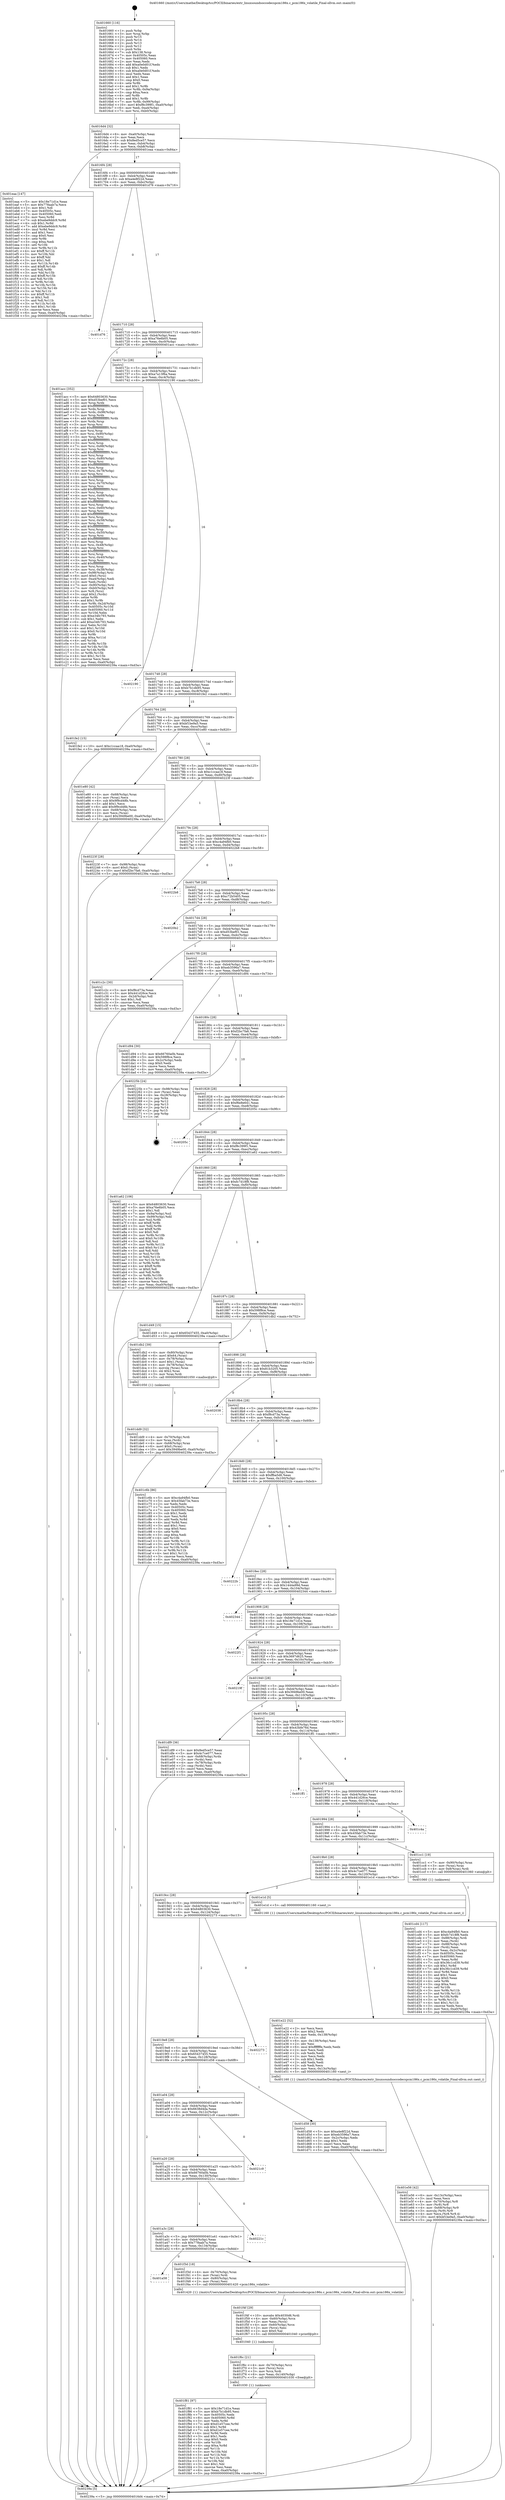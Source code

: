 digraph "0x401660" {
  label = "0x401660 (/mnt/c/Users/mathe/Desktop/tcc/POCII/binaries/extr_linuxsoundsoccodecspcm186x.c_pcm186x_volatile_Final-ollvm.out::main(0))"
  labelloc = "t"
  node[shape=record]

  Entry [label="",width=0.3,height=0.3,shape=circle,fillcolor=black,style=filled]
  "0x4016d4" [label="{
     0x4016d4 [32]\l
     | [instrs]\l
     &nbsp;&nbsp;0x4016d4 \<+6\>: mov -0xa0(%rbp),%eax\l
     &nbsp;&nbsp;0x4016da \<+2\>: mov %eax,%ecx\l
     &nbsp;&nbsp;0x4016dc \<+6\>: sub $0x8ed5ce57,%ecx\l
     &nbsp;&nbsp;0x4016e2 \<+6\>: mov %eax,-0xb4(%rbp)\l
     &nbsp;&nbsp;0x4016e8 \<+6\>: mov %ecx,-0xb8(%rbp)\l
     &nbsp;&nbsp;0x4016ee \<+6\>: je 0000000000401eaa \<main+0x84a\>\l
  }"]
  "0x401eaa" [label="{
     0x401eaa [147]\l
     | [instrs]\l
     &nbsp;&nbsp;0x401eaa \<+5\>: mov $0x18e71d1e,%eax\l
     &nbsp;&nbsp;0x401eaf \<+5\>: mov $0x778aab7a,%ecx\l
     &nbsp;&nbsp;0x401eb4 \<+2\>: mov $0x1,%dl\l
     &nbsp;&nbsp;0x401eb6 \<+7\>: mov 0x40505c,%esi\l
     &nbsp;&nbsp;0x401ebd \<+7\>: mov 0x405060,%edi\l
     &nbsp;&nbsp;0x401ec4 \<+3\>: mov %esi,%r8d\l
     &nbsp;&nbsp;0x401ec7 \<+7\>: sub $0xebe9ddc9,%r8d\l
     &nbsp;&nbsp;0x401ece \<+4\>: sub $0x1,%r8d\l
     &nbsp;&nbsp;0x401ed2 \<+7\>: add $0xebe9ddc9,%r8d\l
     &nbsp;&nbsp;0x401ed9 \<+4\>: imul %r8d,%esi\l
     &nbsp;&nbsp;0x401edd \<+3\>: and $0x1,%esi\l
     &nbsp;&nbsp;0x401ee0 \<+3\>: cmp $0x0,%esi\l
     &nbsp;&nbsp;0x401ee3 \<+4\>: sete %r9b\l
     &nbsp;&nbsp;0x401ee7 \<+3\>: cmp $0xa,%edi\l
     &nbsp;&nbsp;0x401eea \<+4\>: setl %r10b\l
     &nbsp;&nbsp;0x401eee \<+3\>: mov %r9b,%r11b\l
     &nbsp;&nbsp;0x401ef1 \<+4\>: xor $0xff,%r11b\l
     &nbsp;&nbsp;0x401ef5 \<+3\>: mov %r10b,%bl\l
     &nbsp;&nbsp;0x401ef8 \<+3\>: xor $0xff,%bl\l
     &nbsp;&nbsp;0x401efb \<+3\>: xor $0x1,%dl\l
     &nbsp;&nbsp;0x401efe \<+3\>: mov %r11b,%r14b\l
     &nbsp;&nbsp;0x401f01 \<+4\>: and $0xff,%r14b\l
     &nbsp;&nbsp;0x401f05 \<+3\>: and %dl,%r9b\l
     &nbsp;&nbsp;0x401f08 \<+3\>: mov %bl,%r15b\l
     &nbsp;&nbsp;0x401f0b \<+4\>: and $0xff,%r15b\l
     &nbsp;&nbsp;0x401f0f \<+3\>: and %dl,%r10b\l
     &nbsp;&nbsp;0x401f12 \<+3\>: or %r9b,%r14b\l
     &nbsp;&nbsp;0x401f15 \<+3\>: or %r10b,%r15b\l
     &nbsp;&nbsp;0x401f18 \<+3\>: xor %r15b,%r14b\l
     &nbsp;&nbsp;0x401f1b \<+3\>: or %bl,%r11b\l
     &nbsp;&nbsp;0x401f1e \<+4\>: xor $0xff,%r11b\l
     &nbsp;&nbsp;0x401f22 \<+3\>: or $0x1,%dl\l
     &nbsp;&nbsp;0x401f25 \<+3\>: and %dl,%r11b\l
     &nbsp;&nbsp;0x401f28 \<+3\>: or %r11b,%r14b\l
     &nbsp;&nbsp;0x401f2b \<+4\>: test $0x1,%r14b\l
     &nbsp;&nbsp;0x401f2f \<+3\>: cmovne %ecx,%eax\l
     &nbsp;&nbsp;0x401f32 \<+6\>: mov %eax,-0xa0(%rbp)\l
     &nbsp;&nbsp;0x401f38 \<+5\>: jmp 000000000040239a \<main+0xd3a\>\l
  }"]
  "0x4016f4" [label="{
     0x4016f4 [28]\l
     | [instrs]\l
     &nbsp;&nbsp;0x4016f4 \<+5\>: jmp 00000000004016f9 \<main+0x99\>\l
     &nbsp;&nbsp;0x4016f9 \<+6\>: mov -0xb4(%rbp),%eax\l
     &nbsp;&nbsp;0x4016ff \<+5\>: sub $0xa4e8f22d,%eax\l
     &nbsp;&nbsp;0x401704 \<+6\>: mov %eax,-0xbc(%rbp)\l
     &nbsp;&nbsp;0x40170a \<+6\>: je 0000000000401d76 \<main+0x716\>\l
  }"]
  Exit [label="",width=0.3,height=0.3,shape=circle,fillcolor=black,style=filled,peripheries=2]
  "0x401d76" [label="{
     0x401d76\l
  }", style=dashed]
  "0x401710" [label="{
     0x401710 [28]\l
     | [instrs]\l
     &nbsp;&nbsp;0x401710 \<+5\>: jmp 0000000000401715 \<main+0xb5\>\l
     &nbsp;&nbsp;0x401715 \<+6\>: mov -0xb4(%rbp),%eax\l
     &nbsp;&nbsp;0x40171b \<+5\>: sub $0xa76e6b05,%eax\l
     &nbsp;&nbsp;0x401720 \<+6\>: mov %eax,-0xc0(%rbp)\l
     &nbsp;&nbsp;0x401726 \<+6\>: je 0000000000401acc \<main+0x46c\>\l
  }"]
  "0x401f81" [label="{
     0x401f81 [97]\l
     | [instrs]\l
     &nbsp;&nbsp;0x401f81 \<+5\>: mov $0x18e71d1e,%eax\l
     &nbsp;&nbsp;0x401f86 \<+5\>: mov $0xb7b1db95,%esi\l
     &nbsp;&nbsp;0x401f8b \<+7\>: mov 0x40505c,%edx\l
     &nbsp;&nbsp;0x401f92 \<+8\>: mov 0x405060,%r8d\l
     &nbsp;&nbsp;0x401f9a \<+3\>: mov %edx,%r9d\l
     &nbsp;&nbsp;0x401f9d \<+7\>: add $0xd1e57cee,%r9d\l
     &nbsp;&nbsp;0x401fa4 \<+4\>: sub $0x1,%r9d\l
     &nbsp;&nbsp;0x401fa8 \<+7\>: sub $0xd1e57cee,%r9d\l
     &nbsp;&nbsp;0x401faf \<+4\>: imul %r9d,%edx\l
     &nbsp;&nbsp;0x401fb3 \<+3\>: and $0x1,%edx\l
     &nbsp;&nbsp;0x401fb6 \<+3\>: cmp $0x0,%edx\l
     &nbsp;&nbsp;0x401fb9 \<+4\>: sete %r10b\l
     &nbsp;&nbsp;0x401fbd \<+4\>: cmp $0xa,%r8d\l
     &nbsp;&nbsp;0x401fc1 \<+4\>: setl %r11b\l
     &nbsp;&nbsp;0x401fc5 \<+3\>: mov %r10b,%bl\l
     &nbsp;&nbsp;0x401fc8 \<+3\>: and %r11b,%bl\l
     &nbsp;&nbsp;0x401fcb \<+3\>: xor %r11b,%r10b\l
     &nbsp;&nbsp;0x401fce \<+3\>: or %r10b,%bl\l
     &nbsp;&nbsp;0x401fd1 \<+3\>: test $0x1,%bl\l
     &nbsp;&nbsp;0x401fd4 \<+3\>: cmovne %esi,%eax\l
     &nbsp;&nbsp;0x401fd7 \<+6\>: mov %eax,-0xa0(%rbp)\l
     &nbsp;&nbsp;0x401fdd \<+5\>: jmp 000000000040239a \<main+0xd3a\>\l
  }"]
  "0x401acc" [label="{
     0x401acc [352]\l
     | [instrs]\l
     &nbsp;&nbsp;0x401acc \<+5\>: mov $0x64803630,%eax\l
     &nbsp;&nbsp;0x401ad1 \<+5\>: mov $0xd53bef01,%ecx\l
     &nbsp;&nbsp;0x401ad6 \<+3\>: mov %rsp,%rdx\l
     &nbsp;&nbsp;0x401ad9 \<+4\>: add $0xfffffffffffffff0,%rdx\l
     &nbsp;&nbsp;0x401add \<+3\>: mov %rdx,%rsp\l
     &nbsp;&nbsp;0x401ae0 \<+7\>: mov %rdx,-0x98(%rbp)\l
     &nbsp;&nbsp;0x401ae7 \<+3\>: mov %rsp,%rdx\l
     &nbsp;&nbsp;0x401aea \<+4\>: add $0xfffffffffffffff0,%rdx\l
     &nbsp;&nbsp;0x401aee \<+3\>: mov %rdx,%rsp\l
     &nbsp;&nbsp;0x401af1 \<+3\>: mov %rsp,%rsi\l
     &nbsp;&nbsp;0x401af4 \<+4\>: add $0xfffffffffffffff0,%rsi\l
     &nbsp;&nbsp;0x401af8 \<+3\>: mov %rsi,%rsp\l
     &nbsp;&nbsp;0x401afb \<+7\>: mov %rsi,-0x90(%rbp)\l
     &nbsp;&nbsp;0x401b02 \<+3\>: mov %rsp,%rsi\l
     &nbsp;&nbsp;0x401b05 \<+4\>: add $0xfffffffffffffff0,%rsi\l
     &nbsp;&nbsp;0x401b09 \<+3\>: mov %rsi,%rsp\l
     &nbsp;&nbsp;0x401b0c \<+7\>: mov %rsi,-0x88(%rbp)\l
     &nbsp;&nbsp;0x401b13 \<+3\>: mov %rsp,%rsi\l
     &nbsp;&nbsp;0x401b16 \<+4\>: add $0xfffffffffffffff0,%rsi\l
     &nbsp;&nbsp;0x401b1a \<+3\>: mov %rsi,%rsp\l
     &nbsp;&nbsp;0x401b1d \<+4\>: mov %rsi,-0x80(%rbp)\l
     &nbsp;&nbsp;0x401b21 \<+3\>: mov %rsp,%rsi\l
     &nbsp;&nbsp;0x401b24 \<+4\>: add $0xfffffffffffffff0,%rsi\l
     &nbsp;&nbsp;0x401b28 \<+3\>: mov %rsi,%rsp\l
     &nbsp;&nbsp;0x401b2b \<+4\>: mov %rsi,-0x78(%rbp)\l
     &nbsp;&nbsp;0x401b2f \<+3\>: mov %rsp,%rsi\l
     &nbsp;&nbsp;0x401b32 \<+4\>: add $0xfffffffffffffff0,%rsi\l
     &nbsp;&nbsp;0x401b36 \<+3\>: mov %rsi,%rsp\l
     &nbsp;&nbsp;0x401b39 \<+4\>: mov %rsi,-0x70(%rbp)\l
     &nbsp;&nbsp;0x401b3d \<+3\>: mov %rsp,%rsi\l
     &nbsp;&nbsp;0x401b40 \<+4\>: add $0xfffffffffffffff0,%rsi\l
     &nbsp;&nbsp;0x401b44 \<+3\>: mov %rsi,%rsp\l
     &nbsp;&nbsp;0x401b47 \<+4\>: mov %rsi,-0x68(%rbp)\l
     &nbsp;&nbsp;0x401b4b \<+3\>: mov %rsp,%rsi\l
     &nbsp;&nbsp;0x401b4e \<+4\>: add $0xfffffffffffffff0,%rsi\l
     &nbsp;&nbsp;0x401b52 \<+3\>: mov %rsi,%rsp\l
     &nbsp;&nbsp;0x401b55 \<+4\>: mov %rsi,-0x60(%rbp)\l
     &nbsp;&nbsp;0x401b59 \<+3\>: mov %rsp,%rsi\l
     &nbsp;&nbsp;0x401b5c \<+4\>: add $0xfffffffffffffff0,%rsi\l
     &nbsp;&nbsp;0x401b60 \<+3\>: mov %rsi,%rsp\l
     &nbsp;&nbsp;0x401b63 \<+4\>: mov %rsi,-0x58(%rbp)\l
     &nbsp;&nbsp;0x401b67 \<+3\>: mov %rsp,%rsi\l
     &nbsp;&nbsp;0x401b6a \<+4\>: add $0xfffffffffffffff0,%rsi\l
     &nbsp;&nbsp;0x401b6e \<+3\>: mov %rsi,%rsp\l
     &nbsp;&nbsp;0x401b71 \<+4\>: mov %rsi,-0x50(%rbp)\l
     &nbsp;&nbsp;0x401b75 \<+3\>: mov %rsp,%rsi\l
     &nbsp;&nbsp;0x401b78 \<+4\>: add $0xfffffffffffffff0,%rsi\l
     &nbsp;&nbsp;0x401b7c \<+3\>: mov %rsi,%rsp\l
     &nbsp;&nbsp;0x401b7f \<+4\>: mov %rsi,-0x48(%rbp)\l
     &nbsp;&nbsp;0x401b83 \<+3\>: mov %rsp,%rsi\l
     &nbsp;&nbsp;0x401b86 \<+4\>: add $0xfffffffffffffff0,%rsi\l
     &nbsp;&nbsp;0x401b8a \<+3\>: mov %rsi,%rsp\l
     &nbsp;&nbsp;0x401b8d \<+4\>: mov %rsi,-0x40(%rbp)\l
     &nbsp;&nbsp;0x401b91 \<+3\>: mov %rsp,%rsi\l
     &nbsp;&nbsp;0x401b94 \<+4\>: add $0xfffffffffffffff0,%rsi\l
     &nbsp;&nbsp;0x401b98 \<+3\>: mov %rsi,%rsp\l
     &nbsp;&nbsp;0x401b9b \<+4\>: mov %rsi,-0x38(%rbp)\l
     &nbsp;&nbsp;0x401b9f \<+7\>: mov -0x98(%rbp),%rsi\l
     &nbsp;&nbsp;0x401ba6 \<+6\>: movl $0x0,(%rsi)\l
     &nbsp;&nbsp;0x401bac \<+6\>: mov -0xa4(%rbp),%edi\l
     &nbsp;&nbsp;0x401bb2 \<+2\>: mov %edi,(%rdx)\l
     &nbsp;&nbsp;0x401bb4 \<+7\>: mov -0x90(%rbp),%rsi\l
     &nbsp;&nbsp;0x401bbb \<+7\>: mov -0xb0(%rbp),%r8\l
     &nbsp;&nbsp;0x401bc2 \<+3\>: mov %r8,(%rsi)\l
     &nbsp;&nbsp;0x401bc5 \<+3\>: cmpl $0x2,(%rdx)\l
     &nbsp;&nbsp;0x401bc8 \<+4\>: setne %r9b\l
     &nbsp;&nbsp;0x401bcc \<+4\>: and $0x1,%r9b\l
     &nbsp;&nbsp;0x401bd0 \<+4\>: mov %r9b,-0x2d(%rbp)\l
     &nbsp;&nbsp;0x401bd4 \<+8\>: mov 0x40505c,%r10d\l
     &nbsp;&nbsp;0x401bdc \<+8\>: mov 0x405060,%r11d\l
     &nbsp;&nbsp;0x401be4 \<+3\>: mov %r10d,%ebx\l
     &nbsp;&nbsp;0x401be7 \<+6\>: sub $0xe34fc793,%ebx\l
     &nbsp;&nbsp;0x401bed \<+3\>: sub $0x1,%ebx\l
     &nbsp;&nbsp;0x401bf0 \<+6\>: add $0xe34fc793,%ebx\l
     &nbsp;&nbsp;0x401bf6 \<+4\>: imul %ebx,%r10d\l
     &nbsp;&nbsp;0x401bfa \<+4\>: and $0x1,%r10d\l
     &nbsp;&nbsp;0x401bfe \<+4\>: cmp $0x0,%r10d\l
     &nbsp;&nbsp;0x401c02 \<+4\>: sete %r9b\l
     &nbsp;&nbsp;0x401c06 \<+4\>: cmp $0xa,%r11d\l
     &nbsp;&nbsp;0x401c0a \<+4\>: setl %r14b\l
     &nbsp;&nbsp;0x401c0e \<+3\>: mov %r9b,%r15b\l
     &nbsp;&nbsp;0x401c11 \<+3\>: and %r14b,%r15b\l
     &nbsp;&nbsp;0x401c14 \<+3\>: xor %r14b,%r9b\l
     &nbsp;&nbsp;0x401c17 \<+3\>: or %r9b,%r15b\l
     &nbsp;&nbsp;0x401c1a \<+4\>: test $0x1,%r15b\l
     &nbsp;&nbsp;0x401c1e \<+3\>: cmovne %ecx,%eax\l
     &nbsp;&nbsp;0x401c21 \<+6\>: mov %eax,-0xa0(%rbp)\l
     &nbsp;&nbsp;0x401c27 \<+5\>: jmp 000000000040239a \<main+0xd3a\>\l
  }"]
  "0x40172c" [label="{
     0x40172c [28]\l
     | [instrs]\l
     &nbsp;&nbsp;0x40172c \<+5\>: jmp 0000000000401731 \<main+0xd1\>\l
     &nbsp;&nbsp;0x401731 \<+6\>: mov -0xb4(%rbp),%eax\l
     &nbsp;&nbsp;0x401737 \<+5\>: sub $0xa7a13f6a,%eax\l
     &nbsp;&nbsp;0x40173c \<+6\>: mov %eax,-0xc4(%rbp)\l
     &nbsp;&nbsp;0x401742 \<+6\>: je 0000000000402190 \<main+0xb30\>\l
  }"]
  "0x401f6c" [label="{
     0x401f6c [21]\l
     | [instrs]\l
     &nbsp;&nbsp;0x401f6c \<+4\>: mov -0x70(%rbp),%rcx\l
     &nbsp;&nbsp;0x401f70 \<+3\>: mov (%rcx),%rcx\l
     &nbsp;&nbsp;0x401f73 \<+3\>: mov %rcx,%rdi\l
     &nbsp;&nbsp;0x401f76 \<+6\>: mov %eax,-0x140(%rbp)\l
     &nbsp;&nbsp;0x401f7c \<+5\>: call 0000000000401030 \<free@plt\>\l
     | [calls]\l
     &nbsp;&nbsp;0x401030 \{1\} (unknown)\l
  }"]
  "0x402190" [label="{
     0x402190\l
  }", style=dashed]
  "0x401748" [label="{
     0x401748 [28]\l
     | [instrs]\l
     &nbsp;&nbsp;0x401748 \<+5\>: jmp 000000000040174d \<main+0xed\>\l
     &nbsp;&nbsp;0x40174d \<+6\>: mov -0xb4(%rbp),%eax\l
     &nbsp;&nbsp;0x401753 \<+5\>: sub $0xb7b1db95,%eax\l
     &nbsp;&nbsp;0x401758 \<+6\>: mov %eax,-0xc8(%rbp)\l
     &nbsp;&nbsp;0x40175e \<+6\>: je 0000000000401fe2 \<main+0x982\>\l
  }"]
  "0x401f4f" [label="{
     0x401f4f [29]\l
     | [instrs]\l
     &nbsp;&nbsp;0x401f4f \<+10\>: movabs $0x4030d6,%rdi\l
     &nbsp;&nbsp;0x401f59 \<+4\>: mov -0x60(%rbp),%rcx\l
     &nbsp;&nbsp;0x401f5d \<+2\>: mov %eax,(%rcx)\l
     &nbsp;&nbsp;0x401f5f \<+4\>: mov -0x60(%rbp),%rcx\l
     &nbsp;&nbsp;0x401f63 \<+2\>: mov (%rcx),%esi\l
     &nbsp;&nbsp;0x401f65 \<+2\>: mov $0x0,%al\l
     &nbsp;&nbsp;0x401f67 \<+5\>: call 0000000000401040 \<printf@plt\>\l
     | [calls]\l
     &nbsp;&nbsp;0x401040 \{1\} (unknown)\l
  }"]
  "0x401fe2" [label="{
     0x401fe2 [15]\l
     | [instrs]\l
     &nbsp;&nbsp;0x401fe2 \<+10\>: movl $0xc1ccaa18,-0xa0(%rbp)\l
     &nbsp;&nbsp;0x401fec \<+5\>: jmp 000000000040239a \<main+0xd3a\>\l
  }"]
  "0x401764" [label="{
     0x401764 [28]\l
     | [instrs]\l
     &nbsp;&nbsp;0x401764 \<+5\>: jmp 0000000000401769 \<main+0x109\>\l
     &nbsp;&nbsp;0x401769 \<+6\>: mov -0xb4(%rbp),%eax\l
     &nbsp;&nbsp;0x40176f \<+5\>: sub $0xbf1be9a5,%eax\l
     &nbsp;&nbsp;0x401774 \<+6\>: mov %eax,-0xcc(%rbp)\l
     &nbsp;&nbsp;0x40177a \<+6\>: je 0000000000401e80 \<main+0x820\>\l
  }"]
  "0x401a58" [label="{
     0x401a58\l
  }", style=dashed]
  "0x401e80" [label="{
     0x401e80 [42]\l
     | [instrs]\l
     &nbsp;&nbsp;0x401e80 \<+4\>: mov -0x68(%rbp),%rax\l
     &nbsp;&nbsp;0x401e84 \<+2\>: mov (%rax),%ecx\l
     &nbsp;&nbsp;0x401e86 \<+6\>: sub $0x9f9cd48b,%ecx\l
     &nbsp;&nbsp;0x401e8c \<+3\>: add $0x1,%ecx\l
     &nbsp;&nbsp;0x401e8f \<+6\>: add $0x9f9cd48b,%ecx\l
     &nbsp;&nbsp;0x401e95 \<+4\>: mov -0x68(%rbp),%rax\l
     &nbsp;&nbsp;0x401e99 \<+2\>: mov %ecx,(%rax)\l
     &nbsp;&nbsp;0x401e9b \<+10\>: movl $0x3949be00,-0xa0(%rbp)\l
     &nbsp;&nbsp;0x401ea5 \<+5\>: jmp 000000000040239a \<main+0xd3a\>\l
  }"]
  "0x401780" [label="{
     0x401780 [28]\l
     | [instrs]\l
     &nbsp;&nbsp;0x401780 \<+5\>: jmp 0000000000401785 \<main+0x125\>\l
     &nbsp;&nbsp;0x401785 \<+6\>: mov -0xb4(%rbp),%eax\l
     &nbsp;&nbsp;0x40178b \<+5\>: sub $0xc1ccaa18,%eax\l
     &nbsp;&nbsp;0x401790 \<+6\>: mov %eax,-0xd0(%rbp)\l
     &nbsp;&nbsp;0x401796 \<+6\>: je 000000000040223f \<main+0xbdf\>\l
  }"]
  "0x401f3d" [label="{
     0x401f3d [18]\l
     | [instrs]\l
     &nbsp;&nbsp;0x401f3d \<+4\>: mov -0x70(%rbp),%rax\l
     &nbsp;&nbsp;0x401f41 \<+3\>: mov (%rax),%rdi\l
     &nbsp;&nbsp;0x401f44 \<+4\>: mov -0x80(%rbp),%rax\l
     &nbsp;&nbsp;0x401f48 \<+2\>: mov (%rax),%esi\l
     &nbsp;&nbsp;0x401f4a \<+5\>: call 0000000000401420 \<pcm186x_volatile\>\l
     | [calls]\l
     &nbsp;&nbsp;0x401420 \{1\} (/mnt/c/Users/mathe/Desktop/tcc/POCII/binaries/extr_linuxsoundsoccodecspcm186x.c_pcm186x_volatile_Final-ollvm.out::pcm186x_volatile)\l
  }"]
  "0x40223f" [label="{
     0x40223f [28]\l
     | [instrs]\l
     &nbsp;&nbsp;0x40223f \<+7\>: mov -0x98(%rbp),%rax\l
     &nbsp;&nbsp;0x402246 \<+6\>: movl $0x0,(%rax)\l
     &nbsp;&nbsp;0x40224c \<+10\>: movl $0xf2bc7fa6,-0xa0(%rbp)\l
     &nbsp;&nbsp;0x402256 \<+5\>: jmp 000000000040239a \<main+0xd3a\>\l
  }"]
  "0x40179c" [label="{
     0x40179c [28]\l
     | [instrs]\l
     &nbsp;&nbsp;0x40179c \<+5\>: jmp 00000000004017a1 \<main+0x141\>\l
     &nbsp;&nbsp;0x4017a1 \<+6\>: mov -0xb4(%rbp),%eax\l
     &nbsp;&nbsp;0x4017a7 \<+5\>: sub $0xc4a94fb0,%eax\l
     &nbsp;&nbsp;0x4017ac \<+6\>: mov %eax,-0xd4(%rbp)\l
     &nbsp;&nbsp;0x4017b2 \<+6\>: je 00000000004022b8 \<main+0xc58\>\l
  }"]
  "0x401a3c" [label="{
     0x401a3c [28]\l
     | [instrs]\l
     &nbsp;&nbsp;0x401a3c \<+5\>: jmp 0000000000401a41 \<main+0x3e1\>\l
     &nbsp;&nbsp;0x401a41 \<+6\>: mov -0xb4(%rbp),%eax\l
     &nbsp;&nbsp;0x401a47 \<+5\>: sub $0x778aab7a,%eax\l
     &nbsp;&nbsp;0x401a4c \<+6\>: mov %eax,-0x134(%rbp)\l
     &nbsp;&nbsp;0x401a52 \<+6\>: je 0000000000401f3d \<main+0x8dd\>\l
  }"]
  "0x4022b8" [label="{
     0x4022b8\l
  }", style=dashed]
  "0x4017b8" [label="{
     0x4017b8 [28]\l
     | [instrs]\l
     &nbsp;&nbsp;0x4017b8 \<+5\>: jmp 00000000004017bd \<main+0x15d\>\l
     &nbsp;&nbsp;0x4017bd \<+6\>: mov -0xb4(%rbp),%eax\l
     &nbsp;&nbsp;0x4017c3 \<+5\>: sub $0xc72b5405,%eax\l
     &nbsp;&nbsp;0x4017c8 \<+6\>: mov %eax,-0xd8(%rbp)\l
     &nbsp;&nbsp;0x4017ce \<+6\>: je 00000000004020b2 \<main+0xa52\>\l
  }"]
  "0x40221c" [label="{
     0x40221c\l
  }", style=dashed]
  "0x4020b2" [label="{
     0x4020b2\l
  }", style=dashed]
  "0x4017d4" [label="{
     0x4017d4 [28]\l
     | [instrs]\l
     &nbsp;&nbsp;0x4017d4 \<+5\>: jmp 00000000004017d9 \<main+0x179\>\l
     &nbsp;&nbsp;0x4017d9 \<+6\>: mov -0xb4(%rbp),%eax\l
     &nbsp;&nbsp;0x4017df \<+5\>: sub $0xd53bef01,%eax\l
     &nbsp;&nbsp;0x4017e4 \<+6\>: mov %eax,-0xdc(%rbp)\l
     &nbsp;&nbsp;0x4017ea \<+6\>: je 0000000000401c2c \<main+0x5cc\>\l
  }"]
  "0x401a20" [label="{
     0x401a20 [28]\l
     | [instrs]\l
     &nbsp;&nbsp;0x401a20 \<+5\>: jmp 0000000000401a25 \<main+0x3c5\>\l
     &nbsp;&nbsp;0x401a25 \<+6\>: mov -0xb4(%rbp),%eax\l
     &nbsp;&nbsp;0x401a2b \<+5\>: sub $0x66760a0b,%eax\l
     &nbsp;&nbsp;0x401a30 \<+6\>: mov %eax,-0x130(%rbp)\l
     &nbsp;&nbsp;0x401a36 \<+6\>: je 000000000040221c \<main+0xbbc\>\l
  }"]
  "0x401c2c" [label="{
     0x401c2c [30]\l
     | [instrs]\l
     &nbsp;&nbsp;0x401c2c \<+5\>: mov $0xf8cd73a,%eax\l
     &nbsp;&nbsp;0x401c31 \<+5\>: mov $0x441d26ce,%ecx\l
     &nbsp;&nbsp;0x401c36 \<+3\>: mov -0x2d(%rbp),%dl\l
     &nbsp;&nbsp;0x401c39 \<+3\>: test $0x1,%dl\l
     &nbsp;&nbsp;0x401c3c \<+3\>: cmovne %ecx,%eax\l
     &nbsp;&nbsp;0x401c3f \<+6\>: mov %eax,-0xa0(%rbp)\l
     &nbsp;&nbsp;0x401c45 \<+5\>: jmp 000000000040239a \<main+0xd3a\>\l
  }"]
  "0x4017f0" [label="{
     0x4017f0 [28]\l
     | [instrs]\l
     &nbsp;&nbsp;0x4017f0 \<+5\>: jmp 00000000004017f5 \<main+0x195\>\l
     &nbsp;&nbsp;0x4017f5 \<+6\>: mov -0xb4(%rbp),%eax\l
     &nbsp;&nbsp;0x4017fb \<+5\>: sub $0xeb3596a7,%eax\l
     &nbsp;&nbsp;0x401800 \<+6\>: mov %eax,-0xe0(%rbp)\l
     &nbsp;&nbsp;0x401806 \<+6\>: je 0000000000401d94 \<main+0x734\>\l
  }"]
  "0x4021c9" [label="{
     0x4021c9\l
  }", style=dashed]
  "0x401d94" [label="{
     0x401d94 [30]\l
     | [instrs]\l
     &nbsp;&nbsp;0x401d94 \<+5\>: mov $0x66760a0b,%eax\l
     &nbsp;&nbsp;0x401d99 \<+5\>: mov $0x598f8ce,%ecx\l
     &nbsp;&nbsp;0x401d9e \<+3\>: mov -0x2c(%rbp),%edx\l
     &nbsp;&nbsp;0x401da1 \<+3\>: cmp $0x0,%edx\l
     &nbsp;&nbsp;0x401da4 \<+3\>: cmove %ecx,%eax\l
     &nbsp;&nbsp;0x401da7 \<+6\>: mov %eax,-0xa0(%rbp)\l
     &nbsp;&nbsp;0x401dad \<+5\>: jmp 000000000040239a \<main+0xd3a\>\l
  }"]
  "0x40180c" [label="{
     0x40180c [28]\l
     | [instrs]\l
     &nbsp;&nbsp;0x40180c \<+5\>: jmp 0000000000401811 \<main+0x1b1\>\l
     &nbsp;&nbsp;0x401811 \<+6\>: mov -0xb4(%rbp),%eax\l
     &nbsp;&nbsp;0x401817 \<+5\>: sub $0xf2bc7fa6,%eax\l
     &nbsp;&nbsp;0x40181c \<+6\>: mov %eax,-0xe4(%rbp)\l
     &nbsp;&nbsp;0x401822 \<+6\>: je 000000000040225b \<main+0xbfb\>\l
  }"]
  "0x401e56" [label="{
     0x401e56 [42]\l
     | [instrs]\l
     &nbsp;&nbsp;0x401e56 \<+6\>: mov -0x13c(%rbp),%ecx\l
     &nbsp;&nbsp;0x401e5c \<+3\>: imul %eax,%ecx\l
     &nbsp;&nbsp;0x401e5f \<+4\>: mov -0x70(%rbp),%r8\l
     &nbsp;&nbsp;0x401e63 \<+3\>: mov (%r8),%r8\l
     &nbsp;&nbsp;0x401e66 \<+4\>: mov -0x68(%rbp),%r9\l
     &nbsp;&nbsp;0x401e6a \<+3\>: movslq (%r9),%r9\l
     &nbsp;&nbsp;0x401e6d \<+4\>: mov %ecx,(%r8,%r9,4)\l
     &nbsp;&nbsp;0x401e71 \<+10\>: movl $0xbf1be9a5,-0xa0(%rbp)\l
     &nbsp;&nbsp;0x401e7b \<+5\>: jmp 000000000040239a \<main+0xd3a\>\l
  }"]
  "0x40225b" [label="{
     0x40225b [24]\l
     | [instrs]\l
     &nbsp;&nbsp;0x40225b \<+7\>: mov -0x98(%rbp),%rax\l
     &nbsp;&nbsp;0x402262 \<+2\>: mov (%rax),%eax\l
     &nbsp;&nbsp;0x402264 \<+4\>: lea -0x28(%rbp),%rsp\l
     &nbsp;&nbsp;0x402268 \<+1\>: pop %rbx\l
     &nbsp;&nbsp;0x402269 \<+2\>: pop %r12\l
     &nbsp;&nbsp;0x40226b \<+2\>: pop %r13\l
     &nbsp;&nbsp;0x40226d \<+2\>: pop %r14\l
     &nbsp;&nbsp;0x40226f \<+2\>: pop %r15\l
     &nbsp;&nbsp;0x402271 \<+1\>: pop %rbp\l
     &nbsp;&nbsp;0x402272 \<+1\>: ret\l
  }"]
  "0x401828" [label="{
     0x401828 [28]\l
     | [instrs]\l
     &nbsp;&nbsp;0x401828 \<+5\>: jmp 000000000040182d \<main+0x1cd\>\l
     &nbsp;&nbsp;0x40182d \<+6\>: mov -0xb4(%rbp),%eax\l
     &nbsp;&nbsp;0x401833 \<+5\>: sub $0xf6e8e641,%eax\l
     &nbsp;&nbsp;0x401838 \<+6\>: mov %eax,-0xe8(%rbp)\l
     &nbsp;&nbsp;0x40183e \<+6\>: je 000000000040205c \<main+0x9fc\>\l
  }"]
  "0x401e22" [label="{
     0x401e22 [52]\l
     | [instrs]\l
     &nbsp;&nbsp;0x401e22 \<+2\>: xor %ecx,%ecx\l
     &nbsp;&nbsp;0x401e24 \<+5\>: mov $0x2,%edx\l
     &nbsp;&nbsp;0x401e29 \<+6\>: mov %edx,-0x138(%rbp)\l
     &nbsp;&nbsp;0x401e2f \<+1\>: cltd\l
     &nbsp;&nbsp;0x401e30 \<+6\>: mov -0x138(%rbp),%esi\l
     &nbsp;&nbsp;0x401e36 \<+2\>: idiv %esi\l
     &nbsp;&nbsp;0x401e38 \<+6\>: imul $0xfffffffe,%edx,%edx\l
     &nbsp;&nbsp;0x401e3e \<+2\>: mov %ecx,%edi\l
     &nbsp;&nbsp;0x401e40 \<+2\>: sub %edx,%edi\l
     &nbsp;&nbsp;0x401e42 \<+2\>: mov %ecx,%edx\l
     &nbsp;&nbsp;0x401e44 \<+3\>: sub $0x1,%edx\l
     &nbsp;&nbsp;0x401e47 \<+2\>: add %edx,%edi\l
     &nbsp;&nbsp;0x401e49 \<+2\>: sub %edi,%ecx\l
     &nbsp;&nbsp;0x401e4b \<+6\>: mov %ecx,-0x13c(%rbp)\l
     &nbsp;&nbsp;0x401e51 \<+5\>: call 0000000000401160 \<next_i\>\l
     | [calls]\l
     &nbsp;&nbsp;0x401160 \{1\} (/mnt/c/Users/mathe/Desktop/tcc/POCII/binaries/extr_linuxsoundsoccodecspcm186x.c_pcm186x_volatile_Final-ollvm.out::next_i)\l
  }"]
  "0x40205c" [label="{
     0x40205c\l
  }", style=dashed]
  "0x401844" [label="{
     0x401844 [28]\l
     | [instrs]\l
     &nbsp;&nbsp;0x401844 \<+5\>: jmp 0000000000401849 \<main+0x1e9\>\l
     &nbsp;&nbsp;0x401849 \<+6\>: mov -0xb4(%rbp),%eax\l
     &nbsp;&nbsp;0x40184f \<+5\>: sub $0xf8c399f1,%eax\l
     &nbsp;&nbsp;0x401854 \<+6\>: mov %eax,-0xec(%rbp)\l
     &nbsp;&nbsp;0x40185a \<+6\>: je 0000000000401a62 \<main+0x402\>\l
  }"]
  "0x401dd9" [label="{
     0x401dd9 [32]\l
     | [instrs]\l
     &nbsp;&nbsp;0x401dd9 \<+4\>: mov -0x70(%rbp),%rdi\l
     &nbsp;&nbsp;0x401ddd \<+3\>: mov %rax,(%rdi)\l
     &nbsp;&nbsp;0x401de0 \<+4\>: mov -0x68(%rbp),%rax\l
     &nbsp;&nbsp;0x401de4 \<+6\>: movl $0x0,(%rax)\l
     &nbsp;&nbsp;0x401dea \<+10\>: movl $0x3949be00,-0xa0(%rbp)\l
     &nbsp;&nbsp;0x401df4 \<+5\>: jmp 000000000040239a \<main+0xd3a\>\l
  }"]
  "0x401a62" [label="{
     0x401a62 [106]\l
     | [instrs]\l
     &nbsp;&nbsp;0x401a62 \<+5\>: mov $0x64803630,%eax\l
     &nbsp;&nbsp;0x401a67 \<+5\>: mov $0xa76e6b05,%ecx\l
     &nbsp;&nbsp;0x401a6c \<+2\>: mov $0x1,%dl\l
     &nbsp;&nbsp;0x401a6e \<+7\>: mov -0x9a(%rbp),%sil\l
     &nbsp;&nbsp;0x401a75 \<+7\>: mov -0x99(%rbp),%dil\l
     &nbsp;&nbsp;0x401a7c \<+3\>: mov %sil,%r8b\l
     &nbsp;&nbsp;0x401a7f \<+4\>: xor $0xff,%r8b\l
     &nbsp;&nbsp;0x401a83 \<+3\>: mov %dil,%r9b\l
     &nbsp;&nbsp;0x401a86 \<+4\>: xor $0xff,%r9b\l
     &nbsp;&nbsp;0x401a8a \<+3\>: xor $0x0,%dl\l
     &nbsp;&nbsp;0x401a8d \<+3\>: mov %r8b,%r10b\l
     &nbsp;&nbsp;0x401a90 \<+4\>: and $0x0,%r10b\l
     &nbsp;&nbsp;0x401a94 \<+3\>: and %dl,%sil\l
     &nbsp;&nbsp;0x401a97 \<+3\>: mov %r9b,%r11b\l
     &nbsp;&nbsp;0x401a9a \<+4\>: and $0x0,%r11b\l
     &nbsp;&nbsp;0x401a9e \<+3\>: and %dl,%dil\l
     &nbsp;&nbsp;0x401aa1 \<+3\>: or %sil,%r10b\l
     &nbsp;&nbsp;0x401aa4 \<+3\>: or %dil,%r11b\l
     &nbsp;&nbsp;0x401aa7 \<+3\>: xor %r11b,%r10b\l
     &nbsp;&nbsp;0x401aaa \<+3\>: or %r9b,%r8b\l
     &nbsp;&nbsp;0x401aad \<+4\>: xor $0xff,%r8b\l
     &nbsp;&nbsp;0x401ab1 \<+3\>: or $0x0,%dl\l
     &nbsp;&nbsp;0x401ab4 \<+3\>: and %dl,%r8b\l
     &nbsp;&nbsp;0x401ab7 \<+3\>: or %r8b,%r10b\l
     &nbsp;&nbsp;0x401aba \<+4\>: test $0x1,%r10b\l
     &nbsp;&nbsp;0x401abe \<+3\>: cmovne %ecx,%eax\l
     &nbsp;&nbsp;0x401ac1 \<+6\>: mov %eax,-0xa0(%rbp)\l
     &nbsp;&nbsp;0x401ac7 \<+5\>: jmp 000000000040239a \<main+0xd3a\>\l
  }"]
  "0x401860" [label="{
     0x401860 [28]\l
     | [instrs]\l
     &nbsp;&nbsp;0x401860 \<+5\>: jmp 0000000000401865 \<main+0x205\>\l
     &nbsp;&nbsp;0x401865 \<+6\>: mov -0xb4(%rbp),%eax\l
     &nbsp;&nbsp;0x40186b \<+5\>: sub $0xfc7d18f8,%eax\l
     &nbsp;&nbsp;0x401870 \<+6\>: mov %eax,-0xf0(%rbp)\l
     &nbsp;&nbsp;0x401876 \<+6\>: je 0000000000401d49 \<main+0x6e9\>\l
  }"]
  "0x40239a" [label="{
     0x40239a [5]\l
     | [instrs]\l
     &nbsp;&nbsp;0x40239a \<+5\>: jmp 00000000004016d4 \<main+0x74\>\l
  }"]
  "0x401660" [label="{
     0x401660 [116]\l
     | [instrs]\l
     &nbsp;&nbsp;0x401660 \<+1\>: push %rbp\l
     &nbsp;&nbsp;0x401661 \<+3\>: mov %rsp,%rbp\l
     &nbsp;&nbsp;0x401664 \<+2\>: push %r15\l
     &nbsp;&nbsp;0x401666 \<+2\>: push %r14\l
     &nbsp;&nbsp;0x401668 \<+2\>: push %r13\l
     &nbsp;&nbsp;0x40166a \<+2\>: push %r12\l
     &nbsp;&nbsp;0x40166c \<+1\>: push %rbx\l
     &nbsp;&nbsp;0x40166d \<+7\>: sub $0x138,%rsp\l
     &nbsp;&nbsp;0x401674 \<+7\>: mov 0x40505c,%eax\l
     &nbsp;&nbsp;0x40167b \<+7\>: mov 0x405060,%ecx\l
     &nbsp;&nbsp;0x401682 \<+2\>: mov %eax,%edx\l
     &nbsp;&nbsp;0x401684 \<+6\>: add $0xa0e0d01f,%edx\l
     &nbsp;&nbsp;0x40168a \<+3\>: sub $0x1,%edx\l
     &nbsp;&nbsp;0x40168d \<+6\>: sub $0xa0e0d01f,%edx\l
     &nbsp;&nbsp;0x401693 \<+3\>: imul %edx,%eax\l
     &nbsp;&nbsp;0x401696 \<+3\>: and $0x1,%eax\l
     &nbsp;&nbsp;0x401699 \<+3\>: cmp $0x0,%eax\l
     &nbsp;&nbsp;0x40169c \<+4\>: sete %r8b\l
     &nbsp;&nbsp;0x4016a0 \<+4\>: and $0x1,%r8b\l
     &nbsp;&nbsp;0x4016a4 \<+7\>: mov %r8b,-0x9a(%rbp)\l
     &nbsp;&nbsp;0x4016ab \<+3\>: cmp $0xa,%ecx\l
     &nbsp;&nbsp;0x4016ae \<+4\>: setl %r8b\l
     &nbsp;&nbsp;0x4016b2 \<+4\>: and $0x1,%r8b\l
     &nbsp;&nbsp;0x4016b6 \<+7\>: mov %r8b,-0x99(%rbp)\l
     &nbsp;&nbsp;0x4016bd \<+10\>: movl $0xf8c399f1,-0xa0(%rbp)\l
     &nbsp;&nbsp;0x4016c7 \<+6\>: mov %edi,-0xa4(%rbp)\l
     &nbsp;&nbsp;0x4016cd \<+7\>: mov %rsi,-0xb0(%rbp)\l
  }"]
  "0x401a04" [label="{
     0x401a04 [28]\l
     | [instrs]\l
     &nbsp;&nbsp;0x401a04 \<+5\>: jmp 0000000000401a09 \<main+0x3a9\>\l
     &nbsp;&nbsp;0x401a09 \<+6\>: mov -0xb4(%rbp),%eax\l
     &nbsp;&nbsp;0x401a0f \<+5\>: sub $0x6638d4da,%eax\l
     &nbsp;&nbsp;0x401a14 \<+6\>: mov %eax,-0x12c(%rbp)\l
     &nbsp;&nbsp;0x401a1a \<+6\>: je 00000000004021c9 \<main+0xb69\>\l
  }"]
  "0x401d58" [label="{
     0x401d58 [30]\l
     | [instrs]\l
     &nbsp;&nbsp;0x401d58 \<+5\>: mov $0xa4e8f22d,%eax\l
     &nbsp;&nbsp;0x401d5d \<+5\>: mov $0xeb3596a7,%ecx\l
     &nbsp;&nbsp;0x401d62 \<+3\>: mov -0x2c(%rbp),%edx\l
     &nbsp;&nbsp;0x401d65 \<+3\>: cmp $0x1,%edx\l
     &nbsp;&nbsp;0x401d68 \<+3\>: cmovl %ecx,%eax\l
     &nbsp;&nbsp;0x401d6b \<+6\>: mov %eax,-0xa0(%rbp)\l
     &nbsp;&nbsp;0x401d71 \<+5\>: jmp 000000000040239a \<main+0xd3a\>\l
  }"]
  "0x401d49" [label="{
     0x401d49 [15]\l
     | [instrs]\l
     &nbsp;&nbsp;0x401d49 \<+10\>: movl $0x65437455,-0xa0(%rbp)\l
     &nbsp;&nbsp;0x401d53 \<+5\>: jmp 000000000040239a \<main+0xd3a\>\l
  }"]
  "0x40187c" [label="{
     0x40187c [28]\l
     | [instrs]\l
     &nbsp;&nbsp;0x40187c \<+5\>: jmp 0000000000401881 \<main+0x221\>\l
     &nbsp;&nbsp;0x401881 \<+6\>: mov -0xb4(%rbp),%eax\l
     &nbsp;&nbsp;0x401887 \<+5\>: sub $0x598f8ce,%eax\l
     &nbsp;&nbsp;0x40188c \<+6\>: mov %eax,-0xf4(%rbp)\l
     &nbsp;&nbsp;0x401892 \<+6\>: je 0000000000401db2 \<main+0x752\>\l
  }"]
  "0x4019e8" [label="{
     0x4019e8 [28]\l
     | [instrs]\l
     &nbsp;&nbsp;0x4019e8 \<+5\>: jmp 00000000004019ed \<main+0x38d\>\l
     &nbsp;&nbsp;0x4019ed \<+6\>: mov -0xb4(%rbp),%eax\l
     &nbsp;&nbsp;0x4019f3 \<+5\>: sub $0x65437455,%eax\l
     &nbsp;&nbsp;0x4019f8 \<+6\>: mov %eax,-0x128(%rbp)\l
     &nbsp;&nbsp;0x4019fe \<+6\>: je 0000000000401d58 \<main+0x6f8\>\l
  }"]
  "0x401db2" [label="{
     0x401db2 [39]\l
     | [instrs]\l
     &nbsp;&nbsp;0x401db2 \<+4\>: mov -0x80(%rbp),%rax\l
     &nbsp;&nbsp;0x401db6 \<+6\>: movl $0x64,(%rax)\l
     &nbsp;&nbsp;0x401dbc \<+4\>: mov -0x78(%rbp),%rax\l
     &nbsp;&nbsp;0x401dc0 \<+6\>: movl $0x1,(%rax)\l
     &nbsp;&nbsp;0x401dc6 \<+4\>: mov -0x78(%rbp),%rax\l
     &nbsp;&nbsp;0x401dca \<+3\>: movslq (%rax),%rax\l
     &nbsp;&nbsp;0x401dcd \<+4\>: shl $0x2,%rax\l
     &nbsp;&nbsp;0x401dd1 \<+3\>: mov %rax,%rdi\l
     &nbsp;&nbsp;0x401dd4 \<+5\>: call 0000000000401050 \<malloc@plt\>\l
     | [calls]\l
     &nbsp;&nbsp;0x401050 \{1\} (unknown)\l
  }"]
  "0x401898" [label="{
     0x401898 [28]\l
     | [instrs]\l
     &nbsp;&nbsp;0x401898 \<+5\>: jmp 000000000040189d \<main+0x23d\>\l
     &nbsp;&nbsp;0x40189d \<+6\>: mov -0xb4(%rbp),%eax\l
     &nbsp;&nbsp;0x4018a3 \<+5\>: sub $0x81b3205,%eax\l
     &nbsp;&nbsp;0x4018a8 \<+6\>: mov %eax,-0xf8(%rbp)\l
     &nbsp;&nbsp;0x4018ae \<+6\>: je 0000000000402038 \<main+0x9d8\>\l
  }"]
  "0x402273" [label="{
     0x402273\l
  }", style=dashed]
  "0x402038" [label="{
     0x402038\l
  }", style=dashed]
  "0x4018b4" [label="{
     0x4018b4 [28]\l
     | [instrs]\l
     &nbsp;&nbsp;0x4018b4 \<+5\>: jmp 00000000004018b9 \<main+0x259\>\l
     &nbsp;&nbsp;0x4018b9 \<+6\>: mov -0xb4(%rbp),%eax\l
     &nbsp;&nbsp;0x4018bf \<+5\>: sub $0xf8cd73a,%eax\l
     &nbsp;&nbsp;0x4018c4 \<+6\>: mov %eax,-0xfc(%rbp)\l
     &nbsp;&nbsp;0x4018ca \<+6\>: je 0000000000401c6b \<main+0x60b\>\l
  }"]
  "0x4019cc" [label="{
     0x4019cc [28]\l
     | [instrs]\l
     &nbsp;&nbsp;0x4019cc \<+5\>: jmp 00000000004019d1 \<main+0x371\>\l
     &nbsp;&nbsp;0x4019d1 \<+6\>: mov -0xb4(%rbp),%eax\l
     &nbsp;&nbsp;0x4019d7 \<+5\>: sub $0x64803630,%eax\l
     &nbsp;&nbsp;0x4019dc \<+6\>: mov %eax,-0x124(%rbp)\l
     &nbsp;&nbsp;0x4019e2 \<+6\>: je 0000000000402273 \<main+0xc13\>\l
  }"]
  "0x401c6b" [label="{
     0x401c6b [86]\l
     | [instrs]\l
     &nbsp;&nbsp;0x401c6b \<+5\>: mov $0xc4a94fb0,%eax\l
     &nbsp;&nbsp;0x401c70 \<+5\>: mov $0x45fab73e,%ecx\l
     &nbsp;&nbsp;0x401c75 \<+2\>: xor %edx,%edx\l
     &nbsp;&nbsp;0x401c77 \<+7\>: mov 0x40505c,%esi\l
     &nbsp;&nbsp;0x401c7e \<+7\>: mov 0x405060,%edi\l
     &nbsp;&nbsp;0x401c85 \<+3\>: sub $0x1,%edx\l
     &nbsp;&nbsp;0x401c88 \<+3\>: mov %esi,%r8d\l
     &nbsp;&nbsp;0x401c8b \<+3\>: add %edx,%r8d\l
     &nbsp;&nbsp;0x401c8e \<+4\>: imul %r8d,%esi\l
     &nbsp;&nbsp;0x401c92 \<+3\>: and $0x1,%esi\l
     &nbsp;&nbsp;0x401c95 \<+3\>: cmp $0x0,%esi\l
     &nbsp;&nbsp;0x401c98 \<+4\>: sete %r9b\l
     &nbsp;&nbsp;0x401c9c \<+3\>: cmp $0xa,%edi\l
     &nbsp;&nbsp;0x401c9f \<+4\>: setl %r10b\l
     &nbsp;&nbsp;0x401ca3 \<+3\>: mov %r9b,%r11b\l
     &nbsp;&nbsp;0x401ca6 \<+3\>: and %r10b,%r11b\l
     &nbsp;&nbsp;0x401ca9 \<+3\>: xor %r10b,%r9b\l
     &nbsp;&nbsp;0x401cac \<+3\>: or %r9b,%r11b\l
     &nbsp;&nbsp;0x401caf \<+4\>: test $0x1,%r11b\l
     &nbsp;&nbsp;0x401cb3 \<+3\>: cmovne %ecx,%eax\l
     &nbsp;&nbsp;0x401cb6 \<+6\>: mov %eax,-0xa0(%rbp)\l
     &nbsp;&nbsp;0x401cbc \<+5\>: jmp 000000000040239a \<main+0xd3a\>\l
  }"]
  "0x4018d0" [label="{
     0x4018d0 [28]\l
     | [instrs]\l
     &nbsp;&nbsp;0x4018d0 \<+5\>: jmp 00000000004018d5 \<main+0x275\>\l
     &nbsp;&nbsp;0x4018d5 \<+6\>: mov -0xb4(%rbp),%eax\l
     &nbsp;&nbsp;0x4018db \<+5\>: sub $0xffba5d6,%eax\l
     &nbsp;&nbsp;0x4018e0 \<+6\>: mov %eax,-0x100(%rbp)\l
     &nbsp;&nbsp;0x4018e6 \<+6\>: je 000000000040222b \<main+0xbcb\>\l
  }"]
  "0x401e1d" [label="{
     0x401e1d [5]\l
     | [instrs]\l
     &nbsp;&nbsp;0x401e1d \<+5\>: call 0000000000401160 \<next_i\>\l
     | [calls]\l
     &nbsp;&nbsp;0x401160 \{1\} (/mnt/c/Users/mathe/Desktop/tcc/POCII/binaries/extr_linuxsoundsoccodecspcm186x.c_pcm186x_volatile_Final-ollvm.out::next_i)\l
  }"]
  "0x40222b" [label="{
     0x40222b\l
  }", style=dashed]
  "0x4018ec" [label="{
     0x4018ec [28]\l
     | [instrs]\l
     &nbsp;&nbsp;0x4018ec \<+5\>: jmp 00000000004018f1 \<main+0x291\>\l
     &nbsp;&nbsp;0x4018f1 \<+6\>: mov -0xb4(%rbp),%eax\l
     &nbsp;&nbsp;0x4018f7 \<+5\>: sub $0x1444a99d,%eax\l
     &nbsp;&nbsp;0x4018fc \<+6\>: mov %eax,-0x104(%rbp)\l
     &nbsp;&nbsp;0x401902 \<+6\>: je 0000000000402344 \<main+0xce4\>\l
  }"]
  "0x401cd4" [label="{
     0x401cd4 [117]\l
     | [instrs]\l
     &nbsp;&nbsp;0x401cd4 \<+5\>: mov $0xc4a94fb0,%ecx\l
     &nbsp;&nbsp;0x401cd9 \<+5\>: mov $0xfc7d18f8,%edx\l
     &nbsp;&nbsp;0x401cde \<+7\>: mov -0x88(%rbp),%rdi\l
     &nbsp;&nbsp;0x401ce5 \<+2\>: mov %eax,(%rdi)\l
     &nbsp;&nbsp;0x401ce7 \<+7\>: mov -0x88(%rbp),%rdi\l
     &nbsp;&nbsp;0x401cee \<+2\>: mov (%rdi),%eax\l
     &nbsp;&nbsp;0x401cf0 \<+3\>: mov %eax,-0x2c(%rbp)\l
     &nbsp;&nbsp;0x401cf3 \<+7\>: mov 0x40505c,%eax\l
     &nbsp;&nbsp;0x401cfa \<+7\>: mov 0x405060,%esi\l
     &nbsp;&nbsp;0x401d01 \<+3\>: mov %eax,%r8d\l
     &nbsp;&nbsp;0x401d04 \<+7\>: sub $0x36c1cd39,%r8d\l
     &nbsp;&nbsp;0x401d0b \<+4\>: sub $0x1,%r8d\l
     &nbsp;&nbsp;0x401d0f \<+7\>: add $0x36c1cd39,%r8d\l
     &nbsp;&nbsp;0x401d16 \<+4\>: imul %r8d,%eax\l
     &nbsp;&nbsp;0x401d1a \<+3\>: and $0x1,%eax\l
     &nbsp;&nbsp;0x401d1d \<+3\>: cmp $0x0,%eax\l
     &nbsp;&nbsp;0x401d20 \<+4\>: sete %r9b\l
     &nbsp;&nbsp;0x401d24 \<+3\>: cmp $0xa,%esi\l
     &nbsp;&nbsp;0x401d27 \<+4\>: setl %r10b\l
     &nbsp;&nbsp;0x401d2b \<+3\>: mov %r9b,%r11b\l
     &nbsp;&nbsp;0x401d2e \<+3\>: and %r10b,%r11b\l
     &nbsp;&nbsp;0x401d31 \<+3\>: xor %r10b,%r9b\l
     &nbsp;&nbsp;0x401d34 \<+3\>: or %r9b,%r11b\l
     &nbsp;&nbsp;0x401d37 \<+4\>: test $0x1,%r11b\l
     &nbsp;&nbsp;0x401d3b \<+3\>: cmovne %edx,%ecx\l
     &nbsp;&nbsp;0x401d3e \<+6\>: mov %ecx,-0xa0(%rbp)\l
     &nbsp;&nbsp;0x401d44 \<+5\>: jmp 000000000040239a \<main+0xd3a\>\l
  }"]
  "0x402344" [label="{
     0x402344\l
  }", style=dashed]
  "0x401908" [label="{
     0x401908 [28]\l
     | [instrs]\l
     &nbsp;&nbsp;0x401908 \<+5\>: jmp 000000000040190d \<main+0x2ad\>\l
     &nbsp;&nbsp;0x40190d \<+6\>: mov -0xb4(%rbp),%eax\l
     &nbsp;&nbsp;0x401913 \<+5\>: sub $0x18e71d1e,%eax\l
     &nbsp;&nbsp;0x401918 \<+6\>: mov %eax,-0x108(%rbp)\l
     &nbsp;&nbsp;0x40191e \<+6\>: je 00000000004022f1 \<main+0xc91\>\l
  }"]
  "0x4019b0" [label="{
     0x4019b0 [28]\l
     | [instrs]\l
     &nbsp;&nbsp;0x4019b0 \<+5\>: jmp 00000000004019b5 \<main+0x355\>\l
     &nbsp;&nbsp;0x4019b5 \<+6\>: mov -0xb4(%rbp),%eax\l
     &nbsp;&nbsp;0x4019bb \<+5\>: sub $0x4c7ce077,%eax\l
     &nbsp;&nbsp;0x4019c0 \<+6\>: mov %eax,-0x120(%rbp)\l
     &nbsp;&nbsp;0x4019c6 \<+6\>: je 0000000000401e1d \<main+0x7bd\>\l
  }"]
  "0x4022f1" [label="{
     0x4022f1\l
  }", style=dashed]
  "0x401924" [label="{
     0x401924 [28]\l
     | [instrs]\l
     &nbsp;&nbsp;0x401924 \<+5\>: jmp 0000000000401929 \<main+0x2c9\>\l
     &nbsp;&nbsp;0x401929 \<+6\>: mov -0xb4(%rbp),%eax\l
     &nbsp;&nbsp;0x40192f \<+5\>: sub $0x3697d625,%eax\l
     &nbsp;&nbsp;0x401934 \<+6\>: mov %eax,-0x10c(%rbp)\l
     &nbsp;&nbsp;0x40193a \<+6\>: je 000000000040219f \<main+0xb3f\>\l
  }"]
  "0x401cc1" [label="{
     0x401cc1 [19]\l
     | [instrs]\l
     &nbsp;&nbsp;0x401cc1 \<+7\>: mov -0x90(%rbp),%rax\l
     &nbsp;&nbsp;0x401cc8 \<+3\>: mov (%rax),%rax\l
     &nbsp;&nbsp;0x401ccb \<+4\>: mov 0x8(%rax),%rdi\l
     &nbsp;&nbsp;0x401ccf \<+5\>: call 0000000000401060 \<atoi@plt\>\l
     | [calls]\l
     &nbsp;&nbsp;0x401060 \{1\} (unknown)\l
  }"]
  "0x40219f" [label="{
     0x40219f\l
  }", style=dashed]
  "0x401940" [label="{
     0x401940 [28]\l
     | [instrs]\l
     &nbsp;&nbsp;0x401940 \<+5\>: jmp 0000000000401945 \<main+0x2e5\>\l
     &nbsp;&nbsp;0x401945 \<+6\>: mov -0xb4(%rbp),%eax\l
     &nbsp;&nbsp;0x40194b \<+5\>: sub $0x3949be00,%eax\l
     &nbsp;&nbsp;0x401950 \<+6\>: mov %eax,-0x110(%rbp)\l
     &nbsp;&nbsp;0x401956 \<+6\>: je 0000000000401df9 \<main+0x799\>\l
  }"]
  "0x401994" [label="{
     0x401994 [28]\l
     | [instrs]\l
     &nbsp;&nbsp;0x401994 \<+5\>: jmp 0000000000401999 \<main+0x339\>\l
     &nbsp;&nbsp;0x401999 \<+6\>: mov -0xb4(%rbp),%eax\l
     &nbsp;&nbsp;0x40199f \<+5\>: sub $0x45fab73e,%eax\l
     &nbsp;&nbsp;0x4019a4 \<+6\>: mov %eax,-0x11c(%rbp)\l
     &nbsp;&nbsp;0x4019aa \<+6\>: je 0000000000401cc1 \<main+0x661\>\l
  }"]
  "0x401df9" [label="{
     0x401df9 [36]\l
     | [instrs]\l
     &nbsp;&nbsp;0x401df9 \<+5\>: mov $0x8ed5ce57,%eax\l
     &nbsp;&nbsp;0x401dfe \<+5\>: mov $0x4c7ce077,%ecx\l
     &nbsp;&nbsp;0x401e03 \<+4\>: mov -0x68(%rbp),%rdx\l
     &nbsp;&nbsp;0x401e07 \<+2\>: mov (%rdx),%esi\l
     &nbsp;&nbsp;0x401e09 \<+4\>: mov -0x78(%rbp),%rdx\l
     &nbsp;&nbsp;0x401e0d \<+2\>: cmp (%rdx),%esi\l
     &nbsp;&nbsp;0x401e0f \<+3\>: cmovl %ecx,%eax\l
     &nbsp;&nbsp;0x401e12 \<+6\>: mov %eax,-0xa0(%rbp)\l
     &nbsp;&nbsp;0x401e18 \<+5\>: jmp 000000000040239a \<main+0xd3a\>\l
  }"]
  "0x40195c" [label="{
     0x40195c [28]\l
     | [instrs]\l
     &nbsp;&nbsp;0x40195c \<+5\>: jmp 0000000000401961 \<main+0x301\>\l
     &nbsp;&nbsp;0x401961 \<+6\>: mov -0xb4(%rbp),%eax\l
     &nbsp;&nbsp;0x401967 \<+5\>: sub $0x43bfe76d,%eax\l
     &nbsp;&nbsp;0x40196c \<+6\>: mov %eax,-0x114(%rbp)\l
     &nbsp;&nbsp;0x401972 \<+6\>: je 0000000000401ff1 \<main+0x991\>\l
  }"]
  "0x401c4a" [label="{
     0x401c4a\l
  }", style=dashed]
  "0x401ff1" [label="{
     0x401ff1\l
  }", style=dashed]
  "0x401978" [label="{
     0x401978 [28]\l
     | [instrs]\l
     &nbsp;&nbsp;0x401978 \<+5\>: jmp 000000000040197d \<main+0x31d\>\l
     &nbsp;&nbsp;0x40197d \<+6\>: mov -0xb4(%rbp),%eax\l
     &nbsp;&nbsp;0x401983 \<+5\>: sub $0x441d26ce,%eax\l
     &nbsp;&nbsp;0x401988 \<+6\>: mov %eax,-0x118(%rbp)\l
     &nbsp;&nbsp;0x40198e \<+6\>: je 0000000000401c4a \<main+0x5ea\>\l
  }"]
  Entry -> "0x401660" [label=" 1"]
  "0x4016d4" -> "0x401eaa" [label=" 1"]
  "0x4016d4" -> "0x4016f4" [label=" 17"]
  "0x40225b" -> Exit [label=" 1"]
  "0x4016f4" -> "0x401d76" [label=" 0"]
  "0x4016f4" -> "0x401710" [label=" 17"]
  "0x40223f" -> "0x40239a" [label=" 1"]
  "0x401710" -> "0x401acc" [label=" 1"]
  "0x401710" -> "0x40172c" [label=" 16"]
  "0x401fe2" -> "0x40239a" [label=" 1"]
  "0x40172c" -> "0x402190" [label=" 0"]
  "0x40172c" -> "0x401748" [label=" 16"]
  "0x401f81" -> "0x40239a" [label=" 1"]
  "0x401748" -> "0x401fe2" [label=" 1"]
  "0x401748" -> "0x401764" [label=" 15"]
  "0x401f6c" -> "0x401f81" [label=" 1"]
  "0x401764" -> "0x401e80" [label=" 1"]
  "0x401764" -> "0x401780" [label=" 14"]
  "0x401f4f" -> "0x401f6c" [label=" 1"]
  "0x401780" -> "0x40223f" [label=" 1"]
  "0x401780" -> "0x40179c" [label=" 13"]
  "0x401f3d" -> "0x401f4f" [label=" 1"]
  "0x40179c" -> "0x4022b8" [label=" 0"]
  "0x40179c" -> "0x4017b8" [label=" 13"]
  "0x401a3c" -> "0x401f3d" [label=" 1"]
  "0x4017b8" -> "0x4020b2" [label=" 0"]
  "0x4017b8" -> "0x4017d4" [label=" 13"]
  "0x401a3c" -> "0x401a58" [label=" 0"]
  "0x4017d4" -> "0x401c2c" [label=" 1"]
  "0x4017d4" -> "0x4017f0" [label=" 12"]
  "0x401a20" -> "0x40221c" [label=" 0"]
  "0x4017f0" -> "0x401d94" [label=" 1"]
  "0x4017f0" -> "0x40180c" [label=" 11"]
  "0x401a20" -> "0x401a3c" [label=" 1"]
  "0x40180c" -> "0x40225b" [label=" 1"]
  "0x40180c" -> "0x401828" [label=" 10"]
  "0x401a04" -> "0x4021c9" [label=" 0"]
  "0x401828" -> "0x40205c" [label=" 0"]
  "0x401828" -> "0x401844" [label=" 10"]
  "0x401a04" -> "0x401a20" [label=" 1"]
  "0x401844" -> "0x401a62" [label=" 1"]
  "0x401844" -> "0x401860" [label=" 9"]
  "0x401a62" -> "0x40239a" [label=" 1"]
  "0x401660" -> "0x4016d4" [label=" 1"]
  "0x40239a" -> "0x4016d4" [label=" 17"]
  "0x401eaa" -> "0x40239a" [label=" 1"]
  "0x401acc" -> "0x40239a" [label=" 1"]
  "0x401c2c" -> "0x40239a" [label=" 1"]
  "0x401e80" -> "0x40239a" [label=" 1"]
  "0x401860" -> "0x401d49" [label=" 1"]
  "0x401860" -> "0x40187c" [label=" 8"]
  "0x401e56" -> "0x40239a" [label=" 1"]
  "0x40187c" -> "0x401db2" [label=" 1"]
  "0x40187c" -> "0x401898" [label=" 7"]
  "0x401e1d" -> "0x401e22" [label=" 1"]
  "0x401898" -> "0x402038" [label=" 0"]
  "0x401898" -> "0x4018b4" [label=" 7"]
  "0x401df9" -> "0x40239a" [label=" 2"]
  "0x4018b4" -> "0x401c6b" [label=" 1"]
  "0x4018b4" -> "0x4018d0" [label=" 6"]
  "0x401c6b" -> "0x40239a" [label=" 1"]
  "0x401db2" -> "0x401dd9" [label=" 1"]
  "0x4018d0" -> "0x40222b" [label=" 0"]
  "0x4018d0" -> "0x4018ec" [label=" 6"]
  "0x401d94" -> "0x40239a" [label=" 1"]
  "0x4018ec" -> "0x402344" [label=" 0"]
  "0x4018ec" -> "0x401908" [label=" 6"]
  "0x4019e8" -> "0x401a04" [label=" 1"]
  "0x401908" -> "0x4022f1" [label=" 0"]
  "0x401908" -> "0x401924" [label=" 6"]
  "0x4019e8" -> "0x401d58" [label=" 1"]
  "0x401924" -> "0x40219f" [label=" 0"]
  "0x401924" -> "0x401940" [label=" 6"]
  "0x401e22" -> "0x401e56" [label=" 1"]
  "0x401940" -> "0x401df9" [label=" 2"]
  "0x401940" -> "0x40195c" [label=" 4"]
  "0x4019cc" -> "0x402273" [label=" 0"]
  "0x40195c" -> "0x401ff1" [label=" 0"]
  "0x40195c" -> "0x401978" [label=" 4"]
  "0x401dd9" -> "0x40239a" [label=" 1"]
  "0x401978" -> "0x401c4a" [label=" 0"]
  "0x401978" -> "0x401994" [label=" 4"]
  "0x4019cc" -> "0x4019e8" [label=" 2"]
  "0x401994" -> "0x401cc1" [label=" 1"]
  "0x401994" -> "0x4019b0" [label=" 3"]
  "0x401cc1" -> "0x401cd4" [label=" 1"]
  "0x401cd4" -> "0x40239a" [label=" 1"]
  "0x401d49" -> "0x40239a" [label=" 1"]
  "0x401d58" -> "0x40239a" [label=" 1"]
  "0x4019b0" -> "0x401e1d" [label=" 1"]
  "0x4019b0" -> "0x4019cc" [label=" 2"]
}
